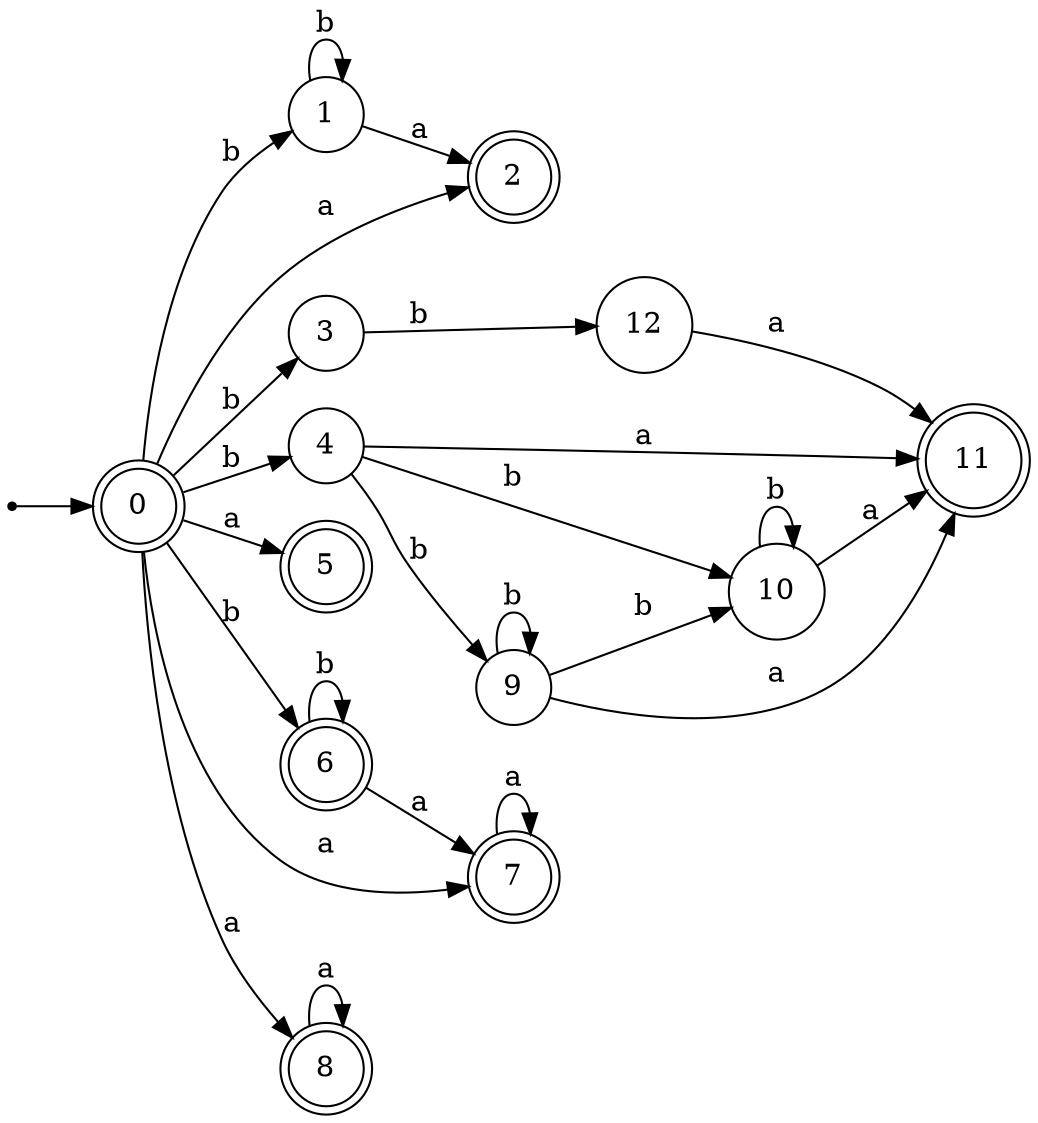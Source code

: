 digraph finite_state_machine {
rankdir=LR;
size="20,20";
node [shape = point]; "dummy0"
node [shape = doublecircle]; "0";"dummy0" -> "0";
node [shape = circle]; "1";
node [shape = doublecircle]; "2";node [shape = circle]; "3";
node [shape = circle]; "4";
node [shape = doublecircle]; "5";node [shape = doublecircle]; "6";node [shape = doublecircle]; "7";node [shape = doublecircle]; "8";node [shape = circle]; "9";
node [shape = circle]; "10";
node [shape = doublecircle]; "11";node [shape = circle]; "12";
"0" -> "1" [label = "b"];
 "0" -> "3" [label = "b"];
 "0" -> "4" [label = "b"];
 "0" -> "6" [label = "b"];
 "0" -> "8" [label = "a"];
 "0" -> "2" [label = "a"];
 "0" -> "5" [label = "a"];
 "0" -> "7" [label = "a"];
 "8" -> "8" [label = "a"];
 "7" -> "7" [label = "a"];
 "6" -> "6" [label = "b"];
 "6" -> "7" [label = "a"];
 "4" -> "9" [label = "b"];
 "4" -> "10" [label = "b"];
 "4" -> "11" [label = "a"];
 "10" -> "10" [label = "b"];
 "10" -> "11" [label = "a"];
 "9" -> "9" [label = "b"];
 "9" -> "10" [label = "b"];
 "9" -> "11" [label = "a"];
 "3" -> "12" [label = "b"];
 "12" -> "11" [label = "a"];
 "1" -> "1" [label = "b"];
 "1" -> "2" [label = "a"];
 }
